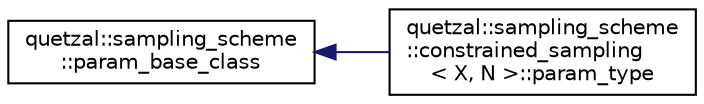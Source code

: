 digraph "Graphical Class Hierarchy"
{
 // LATEX_PDF_SIZE
  edge [fontname="Helvetica",fontsize="10",labelfontname="Helvetica",labelfontsize="10"];
  node [fontname="Helvetica",fontsize="10",shape=record];
  rankdir="LR";
  Node0 [label="quetzal::sampling_scheme\l::param_base_class",height=0.2,width=0.4,color="black", fillcolor="white", style="filled",URL="$classquetzal_1_1sampling__scheme_1_1param__base__class.html",tooltip="Base class for sampling schemes parameter classes."];
  Node0 -> Node1 [dir="back",color="midnightblue",fontsize="10",style="solid",fontname="Helvetica"];
  Node1 [label="quetzal::sampling_scheme\l::constrained_sampling\l\< X, N \>::param_type",height=0.2,width=0.4,color="black", fillcolor="white", style="filled",URL="$classquetzal_1_1sampling__scheme_1_1constrained__sampling_1_1param__type.html",tooltip=" "];
}
